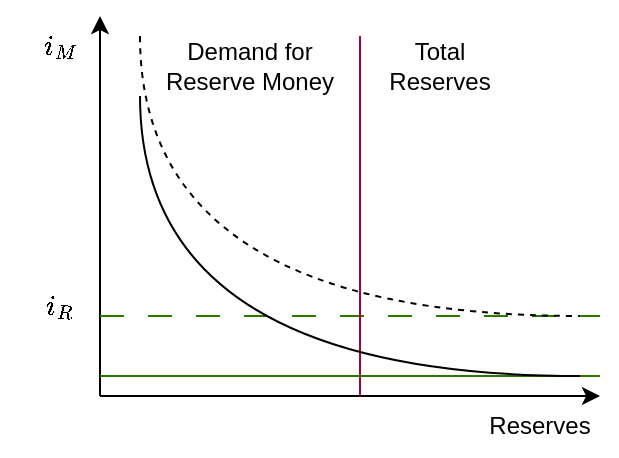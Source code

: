 <mxfile>
    <diagram id="FXAEkX4xuGnWMgGSUEBn" name="Page-1">
        <mxGraphModel dx="278" dy="514" grid="1" gridSize="10" guides="1" tooltips="1" connect="1" arrows="1" fold="1" page="1" pageScale="1" pageWidth="850" pageHeight="1100" math="1" shadow="0">
            <root>
                <mxCell id="0"/>
                <mxCell id="1" parent="0"/>
                <mxCell id="2" value="" style="edgeStyle=none;orthogonalLoop=1;jettySize=auto;html=1;" parent="1" edge="1">
                    <mxGeometry width="80" relative="1" as="geometry">
                        <mxPoint x="80" y="200" as="sourcePoint"/>
                        <mxPoint x="330" y="200" as="targetPoint"/>
                        <Array as="points"/>
                    </mxGeometry>
                </mxCell>
                <mxCell id="3" value="" style="edgeStyle=none;orthogonalLoop=1;jettySize=auto;html=1;" parent="1" edge="1">
                    <mxGeometry width="80" relative="1" as="geometry">
                        <mxPoint x="80" y="200" as="sourcePoint"/>
                        <mxPoint x="80" y="10" as="targetPoint"/>
                        <Array as="points"/>
                    </mxGeometry>
                </mxCell>
                <mxCell id="4" value="Reserves" style="text;strokeColor=none;align=center;fillColor=none;html=1;verticalAlign=middle;whiteSpace=wrap;rounded=0;" parent="1" vertex="1">
                    <mxGeometry x="270" y="200" width="60" height="30" as="geometry"/>
                </mxCell>
                <mxCell id="5" value="$$i_M$$" style="text;strokeColor=none;align=center;fillColor=none;html=1;verticalAlign=middle;whiteSpace=wrap;rounded=0;" parent="1" vertex="1">
                    <mxGeometry x="30" y="10" width="60" height="30" as="geometry"/>
                </mxCell>
                <mxCell id="6" value="" style="edgeStyle=none;orthogonalLoop=1;jettySize=auto;html=1;endArrow=none;endFill=0;dashed=1;dashPattern=12 12;fillColor=#60a917;strokeColor=#2D7600;" parent="1" edge="1">
                    <mxGeometry width="80" relative="1" as="geometry">
                        <mxPoint x="80" y="160" as="sourcePoint"/>
                        <mxPoint x="330" y="160" as="targetPoint"/>
                        <Array as="points"/>
                    </mxGeometry>
                </mxCell>
                <mxCell id="7" value="$$i_R$$" style="text;strokeColor=none;align=center;fillColor=none;html=1;verticalAlign=middle;whiteSpace=wrap;rounded=0;" parent="1" vertex="1">
                    <mxGeometry x="30" y="140" width="60" height="30" as="geometry"/>
                </mxCell>
                <mxCell id="8" value="" style="edgeStyle=orthogonalEdgeStyle;orthogonalLoop=1;jettySize=auto;html=1;endArrow=none;endFill=0;curved=1;dashed=1;" parent="1" edge="1">
                    <mxGeometry width="80" relative="1" as="geometry">
                        <mxPoint x="100" y="20" as="sourcePoint"/>
                        <mxPoint x="320" y="160" as="targetPoint"/>
                        <Array as="points">
                            <mxPoint x="100" y="160"/>
                        </Array>
                    </mxGeometry>
                </mxCell>
                <mxCell id="9" value="Demand for&lt;br&gt;Reserve Money" style="text;strokeColor=none;align=center;fillColor=none;html=1;verticalAlign=middle;whiteSpace=wrap;rounded=0;" parent="1" vertex="1">
                    <mxGeometry x="110" y="20" width="90" height="30" as="geometry"/>
                </mxCell>
                <mxCell id="10" value="" style="edgeStyle=none;orthogonalLoop=1;jettySize=auto;html=1;endArrow=none;endFill=0;curved=1;fillColor=#d80073;strokeColor=#A50040;" parent="1" edge="1">
                    <mxGeometry width="80" relative="1" as="geometry">
                        <mxPoint x="210" y="200" as="sourcePoint"/>
                        <mxPoint x="210" y="20" as="targetPoint"/>
                        <Array as="points"/>
                    </mxGeometry>
                </mxCell>
                <mxCell id="11" value="Total Reserves" style="text;strokeColor=none;align=center;fillColor=none;html=1;verticalAlign=middle;whiteSpace=wrap;rounded=0;" parent="1" vertex="1">
                    <mxGeometry x="220" y="20" width="60" height="30" as="geometry"/>
                </mxCell>
                <mxCell id="14" value="" style="edgeStyle=none;orthogonalLoop=1;jettySize=auto;html=1;endArrow=none;endFill=0;fillColor=#60a917;strokeColor=#2D7600;" parent="1" edge="1">
                    <mxGeometry width="80" relative="1" as="geometry">
                        <mxPoint x="80" y="190" as="sourcePoint"/>
                        <mxPoint x="330" y="190" as="targetPoint"/>
                        <Array as="points"/>
                    </mxGeometry>
                </mxCell>
                <mxCell id="15" value="" style="edgeStyle=orthogonalEdgeStyle;orthogonalLoop=1;jettySize=auto;html=1;endArrow=none;endFill=0;curved=1;" parent="1" edge="1">
                    <mxGeometry width="80" relative="1" as="geometry">
                        <mxPoint x="100" y="50" as="sourcePoint"/>
                        <mxPoint x="320" y="190" as="targetPoint"/>
                        <Array as="points">
                            <mxPoint x="100" y="190"/>
                        </Array>
                    </mxGeometry>
                </mxCell>
            </root>
        </mxGraphModel>
    </diagram>
</mxfile>